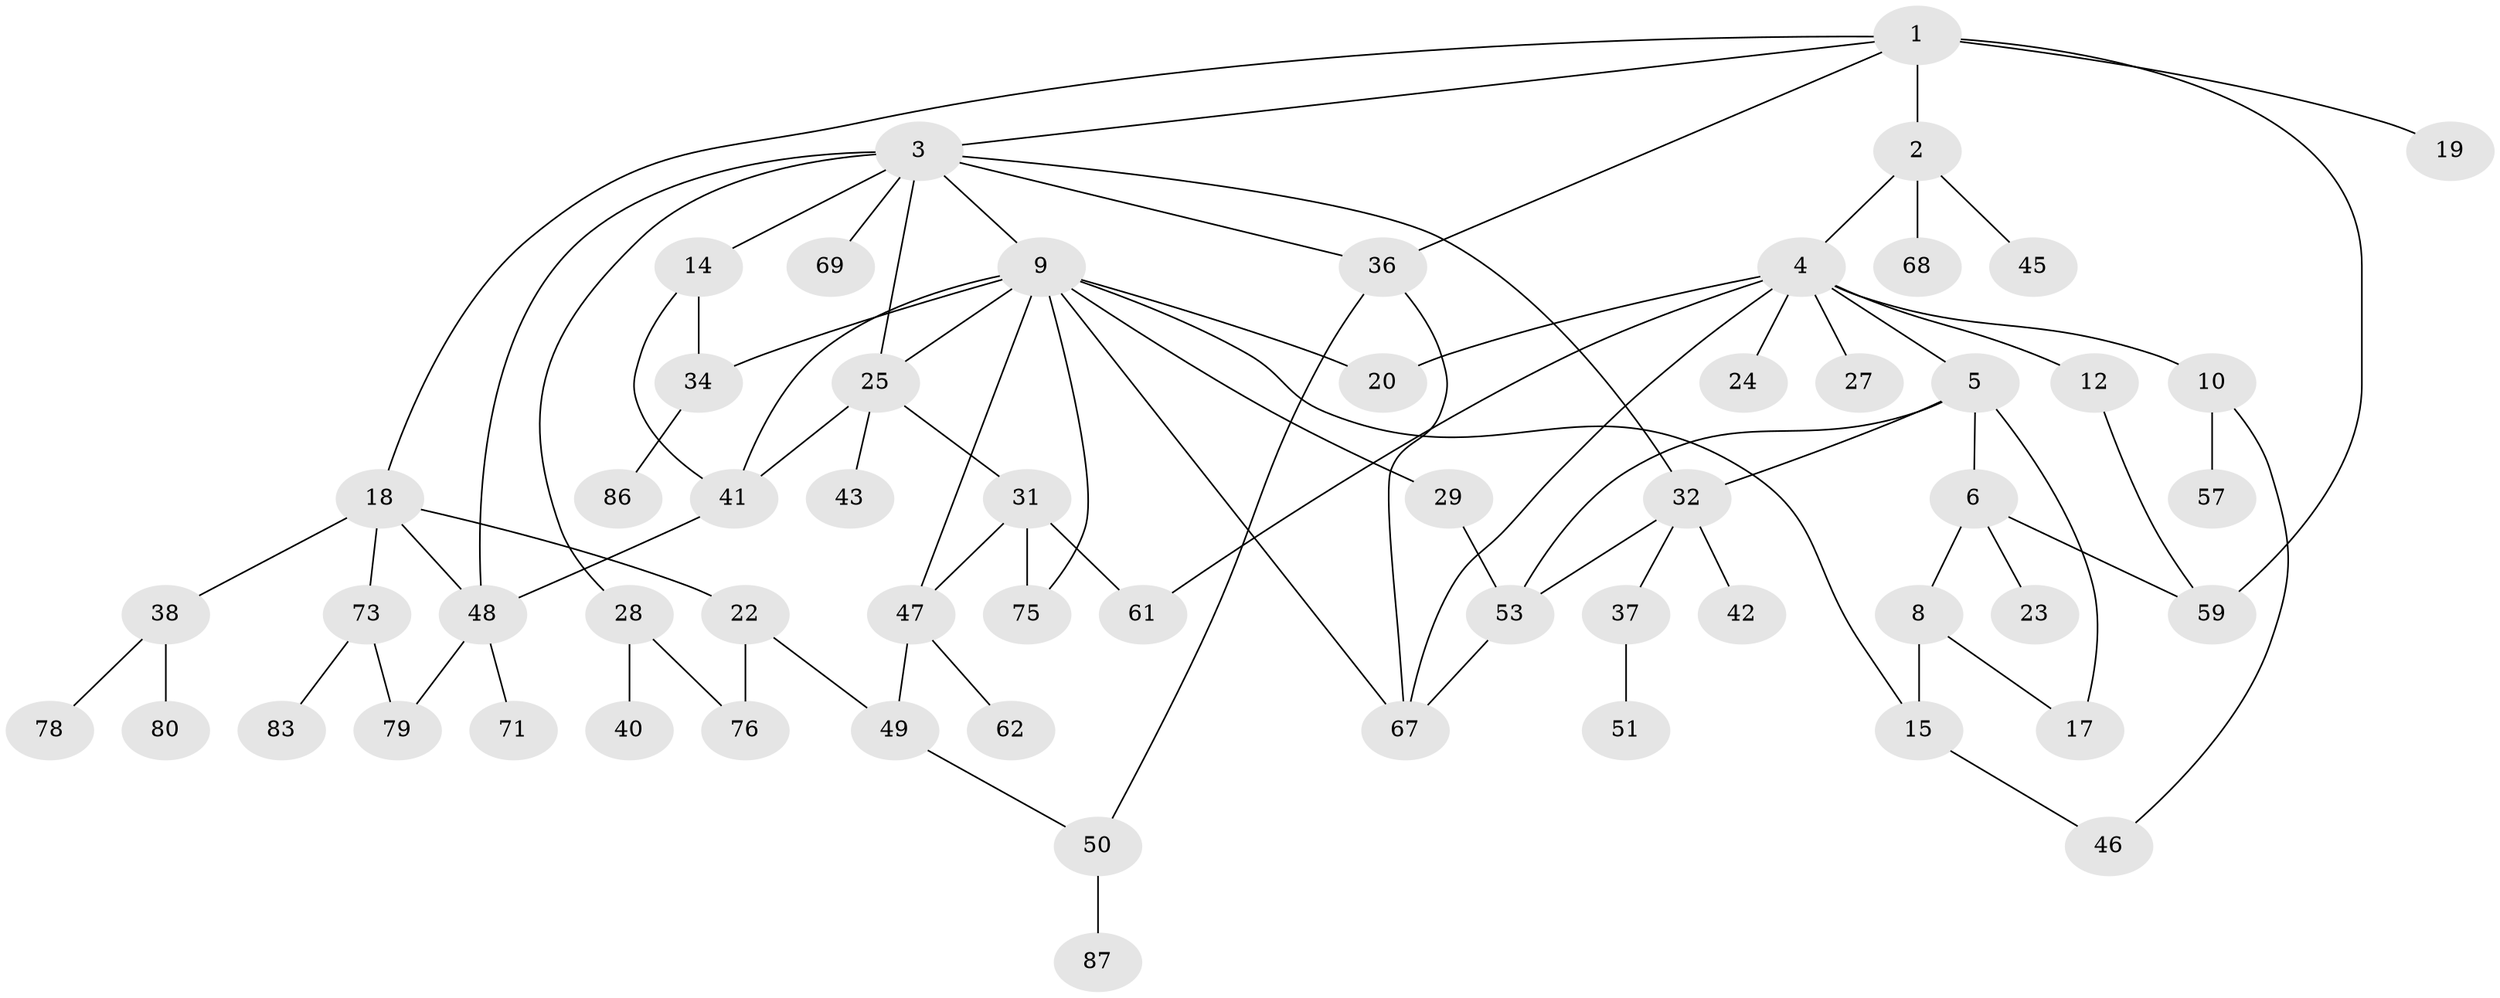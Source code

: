 // original degree distribution, {7: 0.022727272727272728, 3: 0.23863636363636365, 6: 0.03409090909090909, 4: 0.125, 5: 0.045454545454545456, 2: 0.25, 1: 0.2840909090909091}
// Generated by graph-tools (version 1.1) at 2025/41/03/06/25 10:41:28]
// undirected, 58 vertices, 83 edges
graph export_dot {
graph [start="1"]
  node [color=gray90,style=filled];
  1 [super="+33"];
  2 [super="+13"];
  3 [super="+7"];
  4 [super="+21"];
  5 [super="+11"];
  6 [super="+60"];
  8 [super="+52"];
  9 [super="+16"];
  10 [super="+26"];
  12 [super="+74"];
  14 [super="+64"];
  15 [super="+82"];
  17 [super="+70"];
  18 [super="+58"];
  19 [super="+65"];
  20;
  22;
  23;
  24 [super="+44"];
  25 [super="+30"];
  27;
  28 [super="+63"];
  29 [super="+72"];
  31 [super="+35"];
  32 [super="+39"];
  34 [super="+85"];
  36;
  37;
  38;
  40;
  41 [super="+55"];
  42;
  43;
  45;
  46 [super="+77"];
  47 [super="+66"];
  48 [super="+54"];
  49;
  50 [super="+56"];
  51;
  53;
  57;
  59 [super="+84"];
  61;
  62;
  67 [super="+88"];
  68;
  69;
  71;
  73;
  75;
  76;
  78;
  79 [super="+81"];
  80;
  83;
  86;
  87;
  1 -- 2;
  1 -- 3;
  1 -- 18;
  1 -- 19 [weight=2];
  1 -- 59;
  1 -- 36;
  2 -- 4;
  2 -- 68;
  2 -- 45;
  3 -- 9;
  3 -- 14;
  3 -- 36;
  3 -- 32;
  3 -- 48;
  3 -- 69;
  3 -- 25;
  3 -- 28;
  4 -- 5;
  4 -- 10;
  4 -- 12;
  4 -- 24;
  4 -- 67;
  4 -- 61;
  4 -- 27;
  4 -- 20;
  5 -- 6;
  5 -- 17;
  5 -- 32;
  5 -- 53;
  6 -- 8;
  6 -- 23;
  6 -- 59;
  8 -- 15;
  8 -- 17;
  9 -- 20;
  9 -- 29;
  9 -- 34;
  9 -- 25;
  9 -- 67;
  9 -- 75;
  9 -- 41;
  9 -- 47;
  9 -- 15;
  10 -- 57;
  10 -- 46;
  12 -- 59;
  14 -- 41;
  14 -- 34;
  15 -- 46;
  18 -- 22;
  18 -- 38;
  18 -- 73;
  18 -- 48;
  22 -- 49;
  22 -- 76;
  25 -- 31;
  25 -- 43;
  25 -- 41;
  28 -- 40;
  28 -- 76;
  29 -- 53;
  31 -- 75;
  31 -- 47;
  31 -- 61;
  32 -- 37;
  32 -- 42;
  32 -- 53;
  34 -- 86;
  36 -- 50;
  36 -- 67;
  37 -- 51;
  38 -- 78;
  38 -- 80;
  41 -- 48;
  47 -- 62;
  47 -- 49;
  48 -- 71;
  48 -- 79;
  49 -- 50;
  50 -- 87;
  53 -- 67;
  73 -- 79;
  73 -- 83;
}
